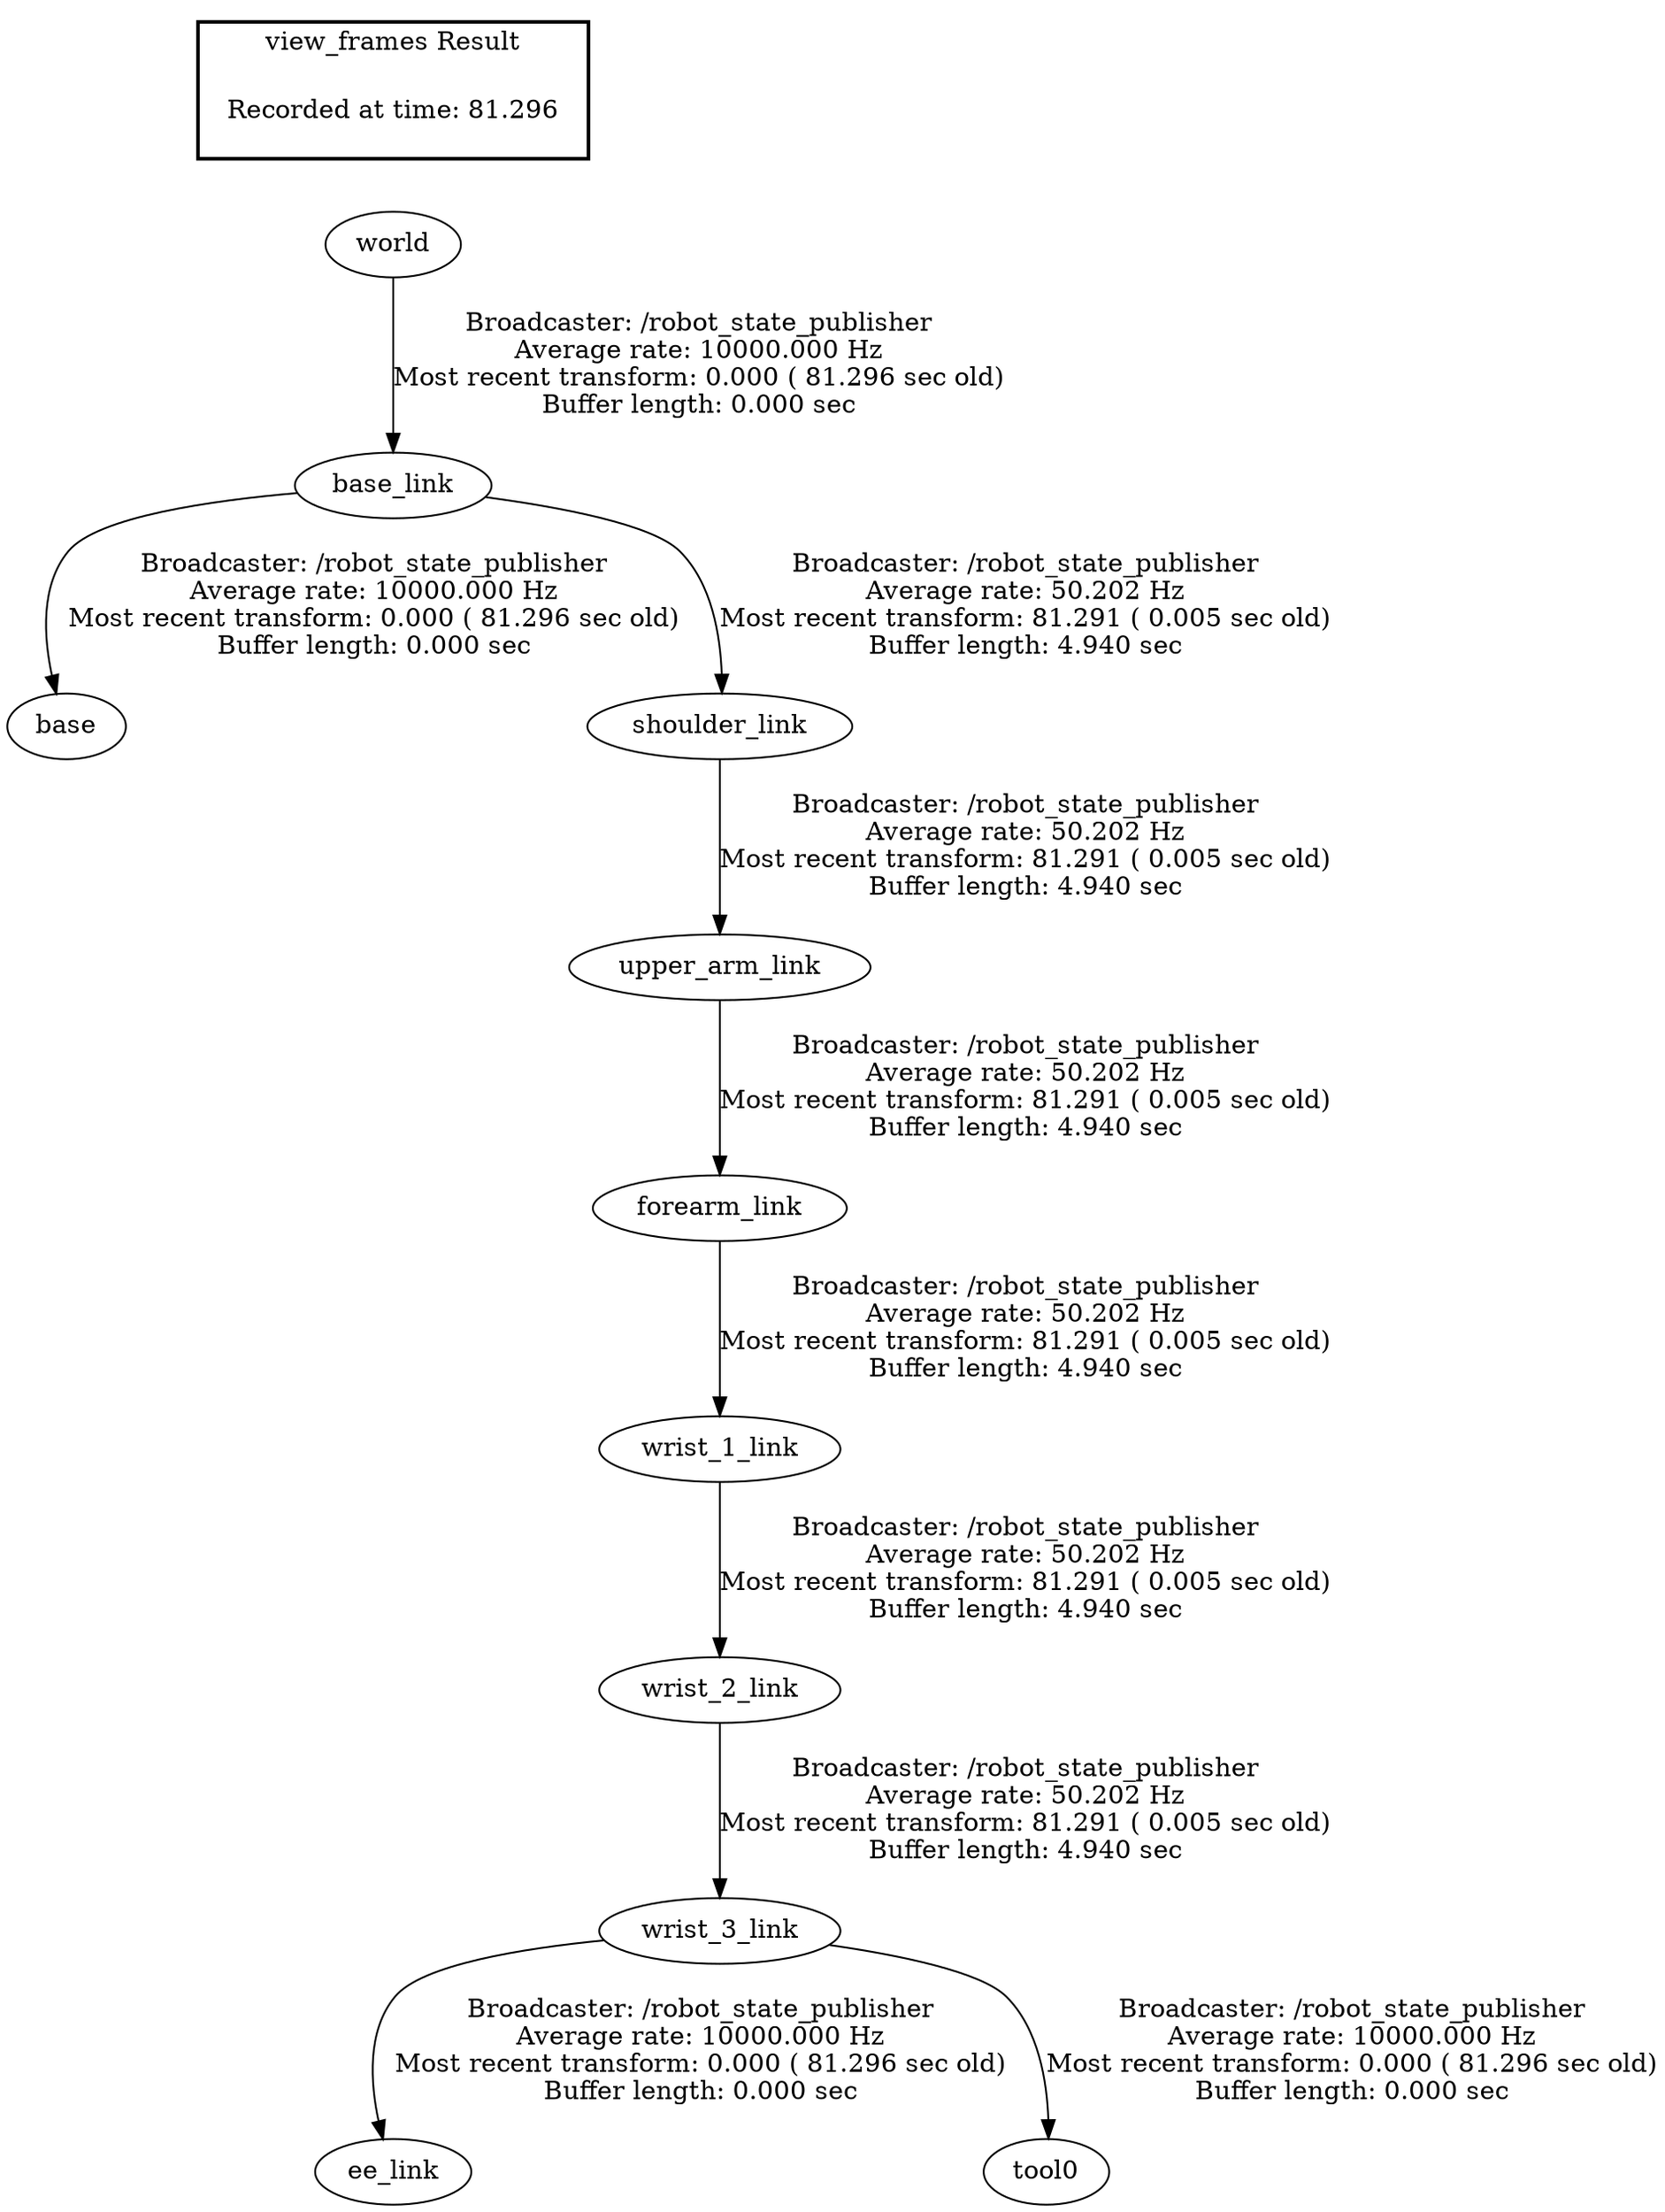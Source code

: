 digraph G {
"base_link" -> "base"[label="Broadcaster: /robot_state_publisher\nAverage rate: 10000.000 Hz\nMost recent transform: 0.000 ( 81.296 sec old)\nBuffer length: 0.000 sec\n"];
"world" -> "base_link"[label="Broadcaster: /robot_state_publisher\nAverage rate: 10000.000 Hz\nMost recent transform: 0.000 ( 81.296 sec old)\nBuffer length: 0.000 sec\n"];
"wrist_3_link" -> "ee_link"[label="Broadcaster: /robot_state_publisher\nAverage rate: 10000.000 Hz\nMost recent transform: 0.000 ( 81.296 sec old)\nBuffer length: 0.000 sec\n"];
"wrist_2_link" -> "wrist_3_link"[label="Broadcaster: /robot_state_publisher\nAverage rate: 50.202 Hz\nMost recent transform: 81.291 ( 0.005 sec old)\nBuffer length: 4.940 sec\n"];
"wrist_3_link" -> "tool0"[label="Broadcaster: /robot_state_publisher\nAverage rate: 10000.000 Hz\nMost recent transform: 0.000 ( 81.296 sec old)\nBuffer length: 0.000 sec\n"];
"upper_arm_link" -> "forearm_link"[label="Broadcaster: /robot_state_publisher\nAverage rate: 50.202 Hz\nMost recent transform: 81.291 ( 0.005 sec old)\nBuffer length: 4.940 sec\n"];
"shoulder_link" -> "upper_arm_link"[label="Broadcaster: /robot_state_publisher\nAverage rate: 50.202 Hz\nMost recent transform: 81.291 ( 0.005 sec old)\nBuffer length: 4.940 sec\n"];
"base_link" -> "shoulder_link"[label="Broadcaster: /robot_state_publisher\nAverage rate: 50.202 Hz\nMost recent transform: 81.291 ( 0.005 sec old)\nBuffer length: 4.940 sec\n"];
"forearm_link" -> "wrist_1_link"[label="Broadcaster: /robot_state_publisher\nAverage rate: 50.202 Hz\nMost recent transform: 81.291 ( 0.005 sec old)\nBuffer length: 4.940 sec\n"];
"wrist_1_link" -> "wrist_2_link"[label="Broadcaster: /robot_state_publisher\nAverage rate: 50.202 Hz\nMost recent transform: 81.291 ( 0.005 sec old)\nBuffer length: 4.940 sec\n"];
edge [style=invis];
 subgraph cluster_legend { style=bold; color=black; label ="view_frames Result";
"Recorded at time: 81.296"[ shape=plaintext ] ;
 }->"world";
}